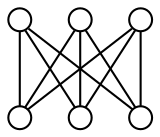 graph G {
    node[width=0.15,label="",shape=circle]
    A [pos="0,0"];
    B [pos="1,0"];
    C [pos="2,0"];
    D [pos="0,1"]; D -- {A B C};
    E [pos="1,1"]; E -- {A B C};
    F [pos="2,1"]; F -- {A B C};
}